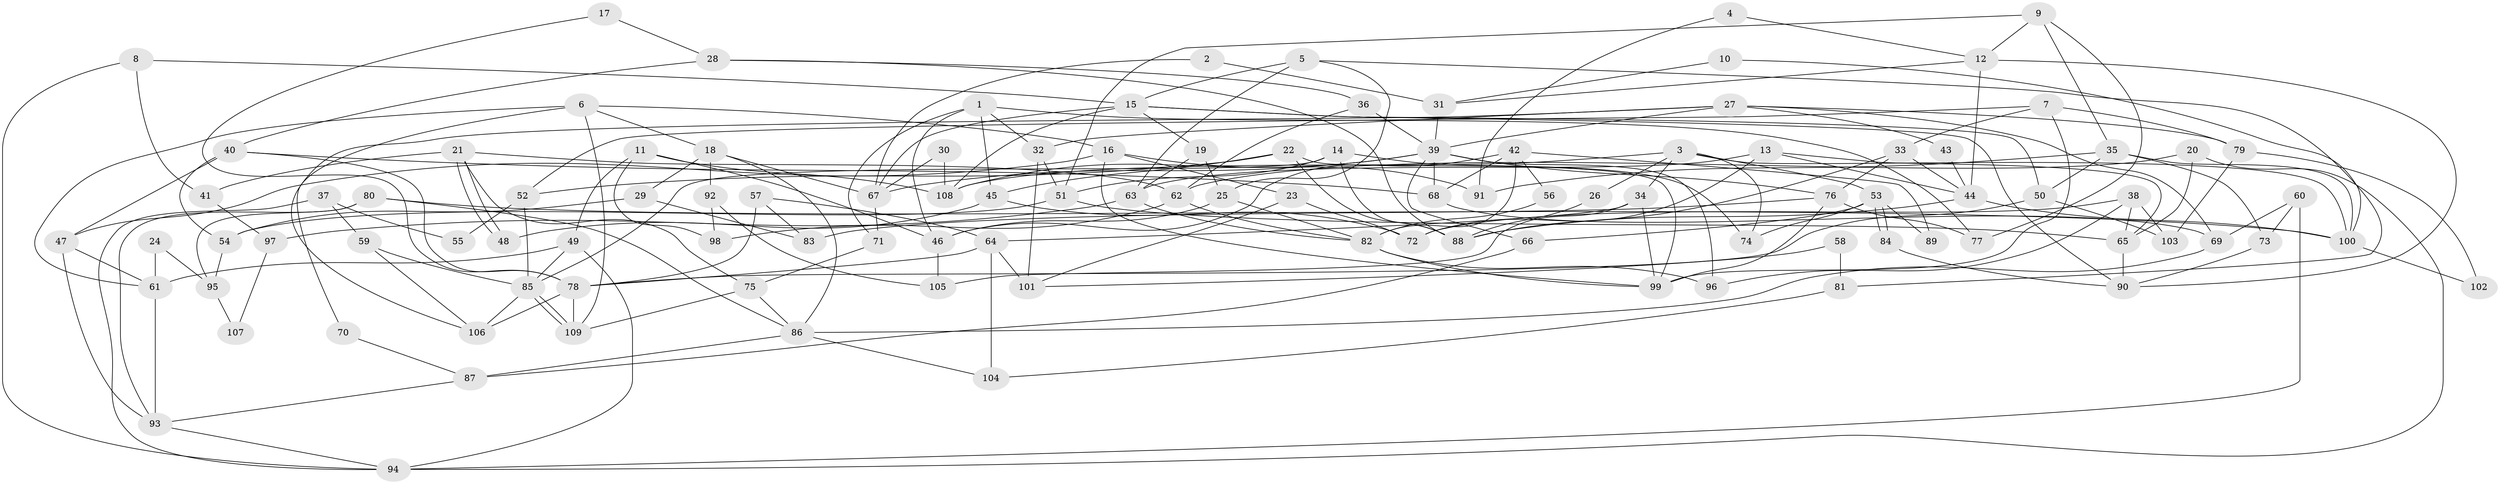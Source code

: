 // Generated by graph-tools (version 1.1) at 2025/02/03/09/25 03:02:08]
// undirected, 109 vertices, 218 edges
graph export_dot {
graph [start="1"]
  node [color=gray90,style=filled];
  1;
  2;
  3;
  4;
  5;
  6;
  7;
  8;
  9;
  10;
  11;
  12;
  13;
  14;
  15;
  16;
  17;
  18;
  19;
  20;
  21;
  22;
  23;
  24;
  25;
  26;
  27;
  28;
  29;
  30;
  31;
  32;
  33;
  34;
  35;
  36;
  37;
  38;
  39;
  40;
  41;
  42;
  43;
  44;
  45;
  46;
  47;
  48;
  49;
  50;
  51;
  52;
  53;
  54;
  55;
  56;
  57;
  58;
  59;
  60;
  61;
  62;
  63;
  64;
  65;
  66;
  67;
  68;
  69;
  70;
  71;
  72;
  73;
  74;
  75;
  76;
  77;
  78;
  79;
  80;
  81;
  82;
  83;
  84;
  85;
  86;
  87;
  88;
  89;
  90;
  91;
  92;
  93;
  94;
  95;
  96;
  97;
  98;
  99;
  100;
  101;
  102;
  103;
  104;
  105;
  106;
  107;
  108;
  109;
  1 -- 46;
  1 -- 32;
  1 -- 45;
  1 -- 71;
  1 -- 77;
  2 -- 67;
  2 -- 31;
  3 -- 53;
  3 -- 100;
  3 -- 26;
  3 -- 34;
  3 -- 74;
  3 -- 108;
  4 -- 12;
  4 -- 91;
  5 -- 63;
  5 -- 15;
  5 -- 25;
  5 -- 81;
  6 -- 61;
  6 -- 18;
  6 -- 16;
  6 -- 106;
  6 -- 109;
  7 -- 52;
  7 -- 33;
  7 -- 79;
  7 -- 99;
  8 -- 94;
  8 -- 15;
  8 -- 41;
  9 -- 77;
  9 -- 12;
  9 -- 35;
  9 -- 51;
  10 -- 100;
  10 -- 31;
  11 -- 49;
  11 -- 98;
  11 -- 46;
  11 -- 108;
  12 -- 90;
  12 -- 44;
  12 -- 31;
  13 -- 63;
  13 -- 65;
  13 -- 44;
  13 -- 72;
  14 -- 88;
  14 -- 85;
  14 -- 51;
  14 -- 74;
  15 -- 108;
  15 -- 50;
  15 -- 19;
  15 -- 67;
  15 -- 90;
  16 -- 99;
  16 -- 23;
  16 -- 47;
  16 -- 91;
  17 -- 28;
  17 -- 78;
  18 -- 29;
  18 -- 67;
  18 -- 86;
  18 -- 92;
  19 -- 25;
  19 -- 63;
  20 -- 65;
  20 -- 62;
  20 -- 94;
  21 -- 75;
  21 -- 48;
  21 -- 48;
  21 -- 41;
  21 -- 62;
  22 -- 88;
  22 -- 45;
  22 -- 52;
  22 -- 99;
  23 -- 72;
  23 -- 101;
  24 -- 61;
  24 -- 95;
  25 -- 82;
  25 -- 46;
  26 -- 88;
  27 -- 32;
  27 -- 39;
  27 -- 43;
  27 -- 69;
  27 -- 70;
  27 -- 79;
  28 -- 36;
  28 -- 40;
  28 -- 88;
  29 -- 83;
  29 -- 54;
  30 -- 108;
  30 -- 67;
  31 -- 39;
  32 -- 101;
  32 -- 51;
  33 -- 44;
  33 -- 76;
  33 -- 88;
  34 -- 99;
  34 -- 64;
  34 -- 105;
  35 -- 100;
  35 -- 50;
  35 -- 73;
  35 -- 91;
  36 -- 39;
  36 -- 62;
  37 -- 59;
  37 -- 94;
  37 -- 55;
  38 -- 65;
  38 -- 103;
  38 -- 72;
  38 -- 96;
  39 -- 96;
  39 -- 108;
  39 -- 66;
  39 -- 67;
  39 -- 68;
  39 -- 76;
  40 -- 47;
  40 -- 68;
  40 -- 54;
  40 -- 78;
  41 -- 97;
  42 -- 68;
  42 -- 46;
  42 -- 56;
  42 -- 82;
  42 -- 89;
  43 -- 44;
  44 -- 88;
  44 -- 100;
  45 -- 72;
  45 -- 48;
  46 -- 105;
  47 -- 93;
  47 -- 61;
  49 -- 85;
  49 -- 94;
  49 -- 61;
  50 -- 78;
  50 -- 103;
  51 -- 54;
  51 -- 65;
  52 -- 85;
  52 -- 55;
  53 -- 74;
  53 -- 84;
  53 -- 84;
  53 -- 66;
  53 -- 89;
  54 -- 95;
  56 -- 82;
  57 -- 64;
  57 -- 78;
  57 -- 83;
  58 -- 101;
  58 -- 81;
  59 -- 85;
  59 -- 106;
  60 -- 69;
  60 -- 94;
  60 -- 73;
  61 -- 93;
  62 -- 82;
  62 -- 98;
  63 -- 82;
  63 -- 97;
  64 -- 78;
  64 -- 101;
  64 -- 104;
  65 -- 90;
  66 -- 87;
  67 -- 71;
  68 -- 69;
  69 -- 86;
  70 -- 87;
  71 -- 75;
  73 -- 90;
  75 -- 109;
  75 -- 86;
  76 -- 99;
  76 -- 77;
  76 -- 83;
  78 -- 109;
  78 -- 106;
  79 -- 102;
  79 -- 103;
  80 -- 93;
  80 -- 86;
  80 -- 95;
  80 -- 100;
  81 -- 104;
  82 -- 99;
  82 -- 96;
  84 -- 90;
  85 -- 109;
  85 -- 109;
  85 -- 106;
  86 -- 87;
  86 -- 104;
  87 -- 93;
  92 -- 105;
  92 -- 98;
  93 -- 94;
  95 -- 107;
  97 -- 107;
  100 -- 102;
}
